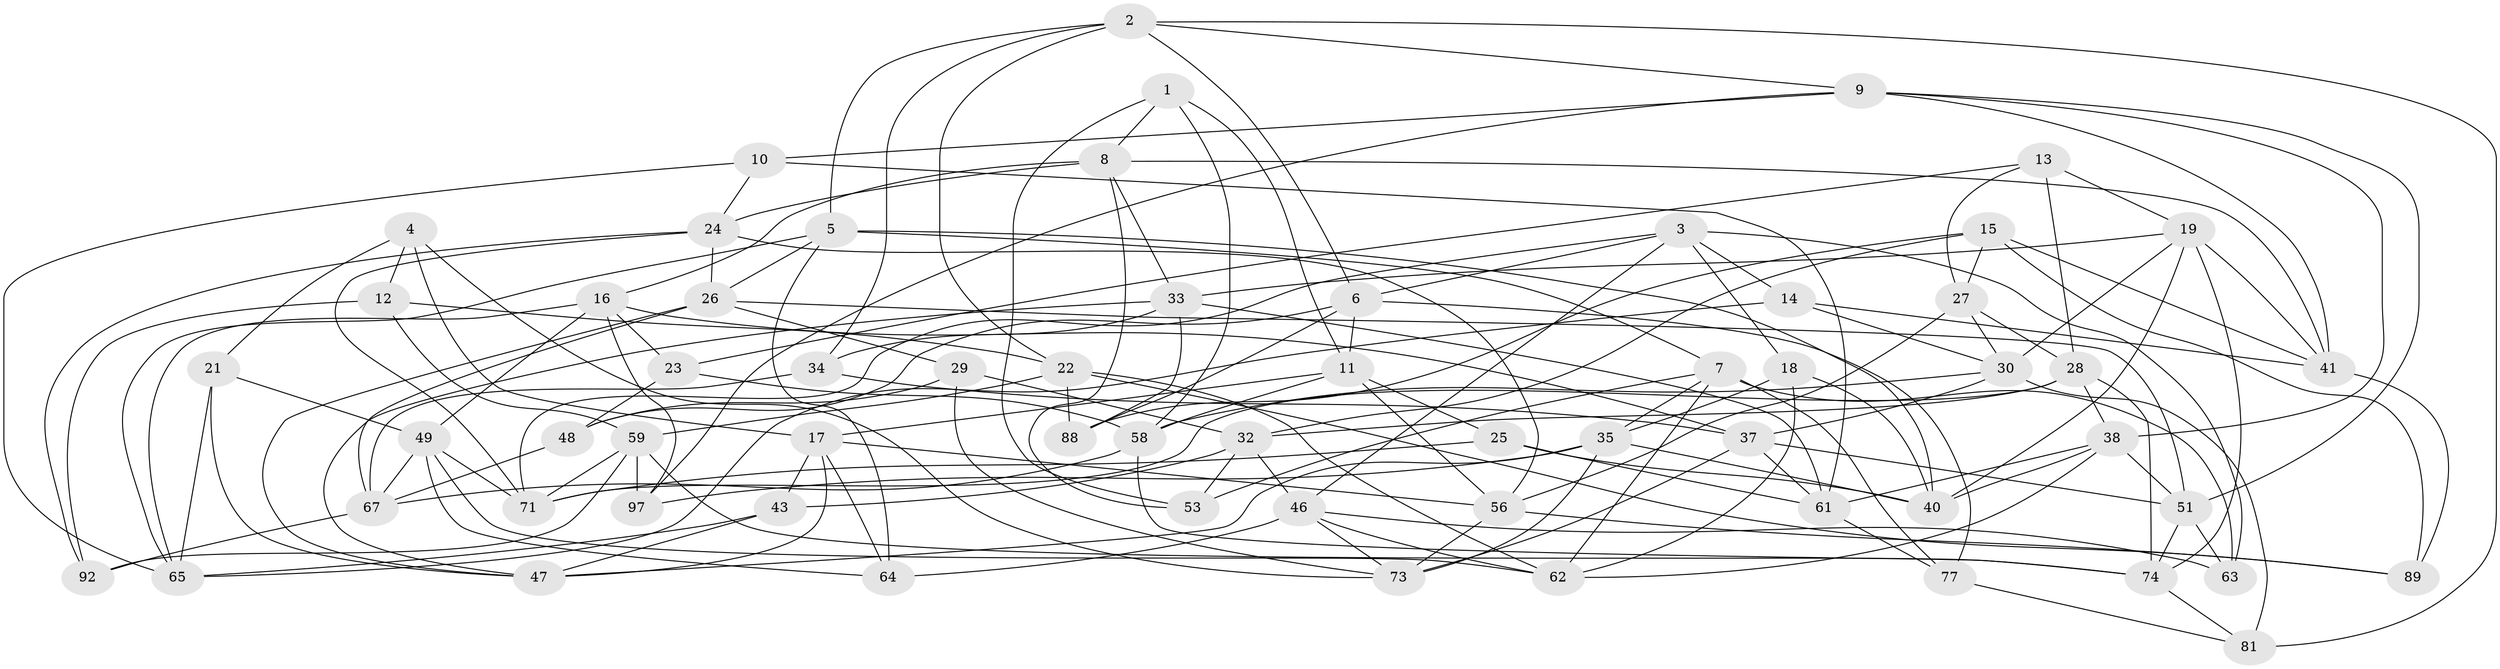 // Generated by graph-tools (version 1.1) at 2025/24/03/03/25 07:24:24]
// undirected, 62 vertices, 162 edges
graph export_dot {
graph [start="1"]
  node [color=gray90,style=filled];
  1;
  2 [super="+60"];
  3 [super="+95"];
  4;
  5 [super="+80"];
  6 [super="+69"];
  7 [super="+20"];
  8 [super="+42"];
  9 [super="+84"];
  10;
  11 [super="+50"];
  12;
  13;
  14;
  15 [super="+86"];
  16 [super="+57"];
  17 [super="+91"];
  18;
  19 [super="+76"];
  21;
  22 [super="+85"];
  23;
  24 [super="+54"];
  25;
  26 [super="+83"];
  27 [super="+39"];
  28 [super="+99"];
  29;
  30 [super="+31"];
  32 [super="+98"];
  33 [super="+36"];
  34;
  35 [super="+52"];
  37 [super="+45"];
  38 [super="+44"];
  40 [super="+101"];
  41 [super="+94"];
  43;
  46 [super="+96"];
  47 [super="+75"];
  48;
  49 [super="+55"];
  51 [super="+82"];
  53;
  56 [super="+100"];
  58 [super="+72"];
  59 [super="+70"];
  61 [super="+66"];
  62 [super="+90"];
  63;
  64;
  65 [super="+78"];
  67 [super="+68"];
  71 [super="+93"];
  73 [super="+87"];
  74 [super="+79"];
  77;
  81;
  88;
  89;
  92;
  97;
  1 -- 8;
  1 -- 53;
  1 -- 11;
  1 -- 58;
  2 -- 34;
  2 -- 6;
  2 -- 81;
  2 -- 9;
  2 -- 5;
  2 -- 22;
  3 -- 18;
  3 -- 14;
  3 -- 63;
  3 -- 46;
  3 -- 6;
  3 -- 71;
  4 -- 21;
  4 -- 73;
  4 -- 12;
  4 -- 17;
  5 -- 64;
  5 -- 26;
  5 -- 40;
  5 -- 65;
  5 -- 7;
  6 -- 11;
  6 -- 48;
  6 -- 88;
  6 -- 77;
  7 -- 53;
  7 -- 63;
  7 -- 35;
  7 -- 77;
  7 -- 62;
  8 -- 53;
  8 -- 24;
  8 -- 16;
  8 -- 41;
  8 -- 33;
  9 -- 51;
  9 -- 97;
  9 -- 41;
  9 -- 10;
  9 -- 38;
  10 -- 65;
  10 -- 24;
  10 -- 61;
  11 -- 25;
  11 -- 58;
  11 -- 56;
  11 -- 17;
  12 -- 92;
  12 -- 22;
  12 -- 59;
  13 -- 23;
  13 -- 28;
  13 -- 19;
  13 -- 27;
  14 -- 30;
  14 -- 41;
  14 -- 65;
  15 -- 89;
  15 -- 32;
  15 -- 27 [weight=2];
  15 -- 88;
  15 -- 41;
  16 -- 65;
  16 -- 49;
  16 -- 97;
  16 -- 37;
  16 -- 23;
  17 -- 43;
  17 -- 56;
  17 -- 47;
  17 -- 64;
  18 -- 62;
  18 -- 40;
  18 -- 35;
  19 -- 30;
  19 -- 40;
  19 -- 33;
  19 -- 41;
  19 -- 74;
  21 -- 49;
  21 -- 47;
  21 -- 65;
  22 -- 88;
  22 -- 59;
  22 -- 62;
  22 -- 89;
  23 -- 48;
  23 -- 58;
  24 -- 92;
  24 -- 56;
  24 -- 26;
  24 -- 71;
  25 -- 71;
  25 -- 61;
  25 -- 40;
  26 -- 29;
  26 -- 51;
  26 -- 67;
  26 -- 47;
  27 -- 28;
  27 -- 30;
  27 -- 56;
  28 -- 74;
  28 -- 32;
  28 -- 38;
  28 -- 71;
  29 -- 48;
  29 -- 32;
  29 -- 73;
  30 -- 58;
  30 -- 81;
  30 -- 37;
  32 -- 43;
  32 -- 53;
  32 -- 46;
  33 -- 88;
  33 -- 34;
  33 -- 47;
  33 -- 61;
  34 -- 37;
  34 -- 67;
  35 -- 97;
  35 -- 47;
  35 -- 40;
  35 -- 73;
  37 -- 51;
  37 -- 73;
  37 -- 61;
  38 -- 61;
  38 -- 62;
  38 -- 40;
  38 -- 51;
  41 -- 89;
  43 -- 47;
  43 -- 65;
  46 -- 63;
  46 -- 64;
  46 -- 62;
  46 -- 73;
  48 -- 67;
  49 -- 64;
  49 -- 67;
  49 -- 62;
  49 -- 71;
  51 -- 74;
  51 -- 63;
  56 -- 73;
  56 -- 89;
  58 -- 67;
  58 -- 74;
  59 -- 97;
  59 -- 71;
  59 -- 92;
  59 -- 74;
  61 -- 77;
  67 -- 92;
  74 -- 81;
  77 -- 81;
}
